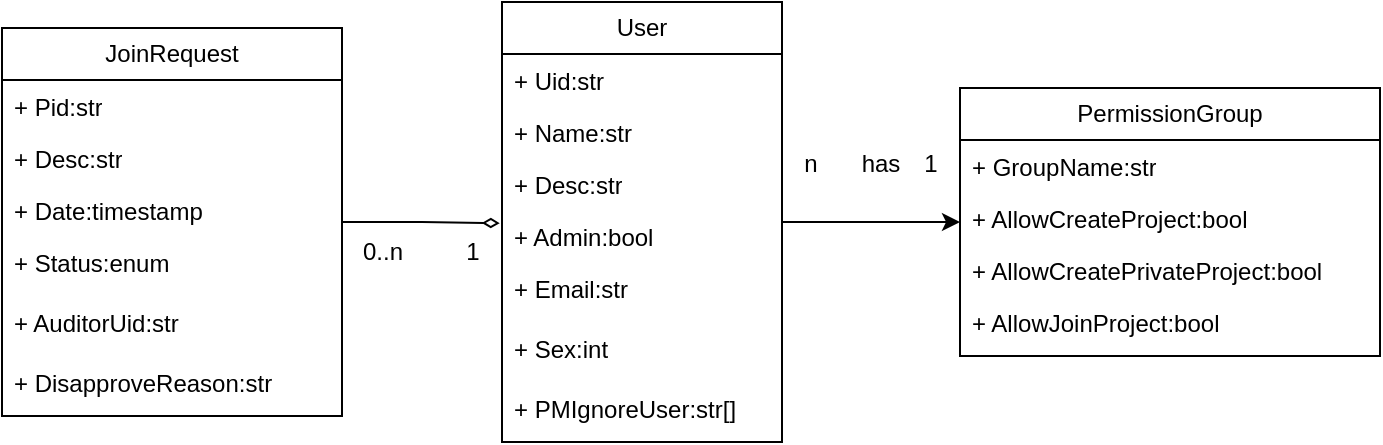 <mxfile version="24.3.1" type="github">
  <diagram name="第 1 页" id="1odDleKzKIrbYBjiixFl">
    <mxGraphModel dx="1094" dy="558" grid="1" gridSize="10" guides="1" tooltips="1" connect="1" arrows="1" fold="1" page="1" pageScale="1" pageWidth="827" pageHeight="1169" math="0" shadow="0">
      <root>
        <mxCell id="0" />
        <mxCell id="1" parent="0" />
        <mxCell id="ib88aiVqJiSz8_Cnnz4W-5" value="User" style="swimlane;fontStyle=0;childLayout=stackLayout;horizontal=1;startSize=26;fillColor=none;horizontalStack=0;resizeParent=1;resizeParentMax=0;resizeLast=0;collapsible=1;marginBottom=0;whiteSpace=wrap;html=1;" parent="1" vertex="1">
          <mxGeometry x="250" y="40" width="140" height="220" as="geometry" />
        </mxCell>
        <mxCell id="ib88aiVqJiSz8_Cnnz4W-6" value="+ Uid:str" style="text;strokeColor=none;fillColor=none;align=left;verticalAlign=top;spacingLeft=4;spacingRight=4;overflow=hidden;rotatable=0;points=[[0,0.5],[1,0.5]];portConstraint=eastwest;whiteSpace=wrap;html=1;" parent="ib88aiVqJiSz8_Cnnz4W-5" vertex="1">
          <mxGeometry y="26" width="140" height="26" as="geometry" />
        </mxCell>
        <mxCell id="SkJEVoaE3BAvnmcQElZG-2" value="+ Name:str" style="text;strokeColor=none;fillColor=none;align=left;verticalAlign=top;spacingLeft=4;spacingRight=4;overflow=hidden;rotatable=0;points=[[0,0.5],[1,0.5]];portConstraint=eastwest;whiteSpace=wrap;html=1;" parent="ib88aiVqJiSz8_Cnnz4W-5" vertex="1">
          <mxGeometry y="52" width="140" height="26" as="geometry" />
        </mxCell>
        <mxCell id="ib88aiVqJiSz8_Cnnz4W-7" value="+ Desc:str" style="text;strokeColor=none;fillColor=none;align=left;verticalAlign=top;spacingLeft=4;spacingRight=4;overflow=hidden;rotatable=0;points=[[0,0.5],[1,0.5]];portConstraint=eastwest;whiteSpace=wrap;html=1;" parent="ib88aiVqJiSz8_Cnnz4W-5" vertex="1">
          <mxGeometry y="78" width="140" height="26" as="geometry" />
        </mxCell>
        <mxCell id="ib88aiVqJiSz8_Cnnz4W-8" value="+ Admin:bool" style="text;strokeColor=none;fillColor=none;align=left;verticalAlign=top;spacingLeft=4;spacingRight=4;overflow=hidden;rotatable=0;points=[[0,0.5],[1,0.5]];portConstraint=eastwest;whiteSpace=wrap;html=1;" parent="ib88aiVqJiSz8_Cnnz4W-5" vertex="1">
          <mxGeometry y="104" width="140" height="26" as="geometry" />
        </mxCell>
        <mxCell id="ib88aiVqJiSz8_Cnnz4W-9" value="+ Email:str" style="text;whiteSpace=wrap;html=1;fontFamily=Helvetica;fontSize=12;fontColor=default;spacingLeft=4;" parent="ib88aiVqJiSz8_Cnnz4W-5" vertex="1">
          <mxGeometry y="130" width="140" height="30" as="geometry" />
        </mxCell>
        <mxCell id="ib88aiVqJiSz8_Cnnz4W-10" value="+ Sex:int" style="text;whiteSpace=wrap;html=1;fontFamily=Helvetica;fontSize=12;fontColor=default;spacingLeft=4;" parent="ib88aiVqJiSz8_Cnnz4W-5" vertex="1">
          <mxGeometry y="160" width="140" height="30" as="geometry" />
        </mxCell>
        <mxCell id="ib88aiVqJiSz8_Cnnz4W-11" value="+ PMIgnoreUser:str[]" style="text;whiteSpace=wrap;html=1;fontFamily=Helvetica;fontSize=12;fontColor=default;spacingLeft=4;" parent="ib88aiVqJiSz8_Cnnz4W-5" vertex="1">
          <mxGeometry y="190" width="140" height="30" as="geometry" />
        </mxCell>
        <mxCell id="ib88aiVqJiSz8_Cnnz4W-24" style="edgeStyle=orthogonalEdgeStyle;rounded=0;orthogonalLoop=1;jettySize=auto;html=1;endArrow=diamondThin;endFill=0;entryX=-0.008;entryY=0.253;entryDx=0;entryDy=0;entryPerimeter=0;" parent="1" source="ib88aiVqJiSz8_Cnnz4W-12" target="ib88aiVqJiSz8_Cnnz4W-8" edge="1">
          <mxGeometry relative="1" as="geometry" />
        </mxCell>
        <mxCell id="ib88aiVqJiSz8_Cnnz4W-12" value="JoinRequest" style="swimlane;fontStyle=0;childLayout=stackLayout;horizontal=1;startSize=26;fillColor=none;horizontalStack=0;resizeParent=1;resizeParentMax=0;resizeLast=0;collapsible=1;marginBottom=0;whiteSpace=wrap;html=1;" parent="1" vertex="1">
          <mxGeometry y="53" width="170" height="194" as="geometry" />
        </mxCell>
        <mxCell id="ib88aiVqJiSz8_Cnnz4W-13" value="+ Pid:str" style="text;strokeColor=none;fillColor=none;align=left;verticalAlign=top;spacingLeft=4;spacingRight=4;overflow=hidden;rotatable=0;points=[[0,0.5],[1,0.5]];portConstraint=eastwest;whiteSpace=wrap;html=1;" parent="ib88aiVqJiSz8_Cnnz4W-12" vertex="1">
          <mxGeometry y="26" width="170" height="26" as="geometry" />
        </mxCell>
        <mxCell id="ib88aiVqJiSz8_Cnnz4W-14" value="+ Desc:str" style="text;strokeColor=none;fillColor=none;align=left;verticalAlign=top;spacingLeft=4;spacingRight=4;overflow=hidden;rotatable=0;points=[[0,0.5],[1,0.5]];portConstraint=eastwest;whiteSpace=wrap;html=1;" parent="ib88aiVqJiSz8_Cnnz4W-12" vertex="1">
          <mxGeometry y="52" width="170" height="26" as="geometry" />
        </mxCell>
        <mxCell id="ib88aiVqJiSz8_Cnnz4W-15" value="+ Date:timestamp" style="text;strokeColor=none;fillColor=none;align=left;verticalAlign=top;spacingLeft=4;spacingRight=4;overflow=hidden;rotatable=0;points=[[0,0.5],[1,0.5]];portConstraint=eastwest;whiteSpace=wrap;html=1;" parent="ib88aiVqJiSz8_Cnnz4W-12" vertex="1">
          <mxGeometry y="78" width="170" height="26" as="geometry" />
        </mxCell>
        <mxCell id="ib88aiVqJiSz8_Cnnz4W-16" value="+ Status:enum" style="text;whiteSpace=wrap;html=1;fontFamily=Helvetica;fontSize=12;fontColor=default;spacingLeft=4;" parent="ib88aiVqJiSz8_Cnnz4W-12" vertex="1">
          <mxGeometry y="104" width="170" height="30" as="geometry" />
        </mxCell>
        <mxCell id="ib88aiVqJiSz8_Cnnz4W-18" value="+ AuditorUid:str" style="text;whiteSpace=wrap;html=1;fontFamily=Helvetica;fontSize=12;fontColor=default;spacingLeft=4;" parent="ib88aiVqJiSz8_Cnnz4W-12" vertex="1">
          <mxGeometry y="134" width="170" height="30" as="geometry" />
        </mxCell>
        <mxCell id="ib88aiVqJiSz8_Cnnz4W-17" value="+ DisapproveReason:str" style="text;whiteSpace=wrap;html=1;fontFamily=Helvetica;fontSize=12;fontColor=default;spacingLeft=4;" parent="ib88aiVqJiSz8_Cnnz4W-12" vertex="1">
          <mxGeometry y="164" width="170" height="30" as="geometry" />
        </mxCell>
        <mxCell id="ib88aiVqJiSz8_Cnnz4W-26" style="edgeStyle=orthogonalEdgeStyle;rounded=0;orthogonalLoop=1;jettySize=auto;html=1;endArrow=none;endFill=0;startArrow=classic;startFill=1;" parent="1" source="ib88aiVqJiSz8_Cnnz4W-19" target="ib88aiVqJiSz8_Cnnz4W-5" edge="1">
          <mxGeometry relative="1" as="geometry">
            <Array as="points">
              <mxPoint x="480" y="150" />
              <mxPoint x="480" y="150" />
            </Array>
          </mxGeometry>
        </mxCell>
        <mxCell id="ib88aiVqJiSz8_Cnnz4W-19" value="PermissionGroup" style="swimlane;fontStyle=0;childLayout=stackLayout;horizontal=1;startSize=26;fillColor=none;horizontalStack=0;resizeParent=1;resizeParentMax=0;resizeLast=0;collapsible=1;marginBottom=0;whiteSpace=wrap;html=1;" parent="1" vertex="1">
          <mxGeometry x="479" y="83" width="210" height="134" as="geometry" />
        </mxCell>
        <mxCell id="ib88aiVqJiSz8_Cnnz4W-20" value="+ GroupName:str" style="text;strokeColor=none;fillColor=none;align=left;verticalAlign=top;spacingLeft=4;spacingRight=4;overflow=hidden;rotatable=0;points=[[0,0.5],[1,0.5]];portConstraint=eastwest;whiteSpace=wrap;html=1;" parent="ib88aiVqJiSz8_Cnnz4W-19" vertex="1">
          <mxGeometry y="26" width="210" height="26" as="geometry" />
        </mxCell>
        <mxCell id="ib88aiVqJiSz8_Cnnz4W-21" value="+ AllowCreateProject:bool" style="text;strokeColor=none;fillColor=none;align=left;verticalAlign=top;spacingLeft=4;spacingRight=4;overflow=hidden;rotatable=0;points=[[0,0.5],[1,0.5]];portConstraint=eastwest;whiteSpace=wrap;html=1;" parent="ib88aiVqJiSz8_Cnnz4W-19" vertex="1">
          <mxGeometry y="52" width="210" height="26" as="geometry" />
        </mxCell>
        <mxCell id="ib88aiVqJiSz8_Cnnz4W-22" value="+ AllowCreatePrivateProject:bool" style="text;strokeColor=none;fillColor=none;align=left;verticalAlign=top;spacingLeft=4;spacingRight=4;overflow=hidden;rotatable=0;points=[[0,0.5],[1,0.5]];portConstraint=eastwest;whiteSpace=wrap;html=1;" parent="ib88aiVqJiSz8_Cnnz4W-19" vertex="1">
          <mxGeometry y="78" width="210" height="26" as="geometry" />
        </mxCell>
        <mxCell id="ib88aiVqJiSz8_Cnnz4W-23" value="+ AllowJoinProject:bool" style="text;whiteSpace=wrap;html=1;fontFamily=Helvetica;fontSize=12;fontColor=default;spacingLeft=4;" parent="ib88aiVqJiSz8_Cnnz4W-19" vertex="1">
          <mxGeometry y="104" width="210" height="30" as="geometry" />
        </mxCell>
        <mxCell id="ib88aiVqJiSz8_Cnnz4W-27" value="1" style="text;html=1;align=center;verticalAlign=middle;resizable=0;points=[];autosize=1;strokeColor=none;fillColor=none;" parent="1" vertex="1">
          <mxGeometry x="220" y="150" width="30" height="30" as="geometry" />
        </mxCell>
        <mxCell id="ib88aiVqJiSz8_Cnnz4W-28" value="0..n" style="text;html=1;align=center;verticalAlign=middle;resizable=0;points=[];autosize=1;strokeColor=none;fillColor=none;" parent="1" vertex="1">
          <mxGeometry x="170" y="150" width="40" height="30" as="geometry" />
        </mxCell>
        <mxCell id="ib88aiVqJiSz8_Cnnz4W-29" value="n" style="text;html=1;align=center;verticalAlign=middle;resizable=0;points=[];autosize=1;strokeColor=none;fillColor=none;" parent="1" vertex="1">
          <mxGeometry x="389" y="106" width="30" height="30" as="geometry" />
        </mxCell>
        <mxCell id="ib88aiVqJiSz8_Cnnz4W-30" value="1" style="text;html=1;align=center;verticalAlign=middle;resizable=0;points=[];autosize=1;strokeColor=none;fillColor=none;" parent="1" vertex="1">
          <mxGeometry x="449" y="106" width="30" height="30" as="geometry" />
        </mxCell>
        <mxCell id="SkJEVoaE3BAvnmcQElZG-1" value="has" style="text;html=1;align=center;verticalAlign=middle;resizable=0;points=[];autosize=1;strokeColor=none;fillColor=none;" parent="1" vertex="1">
          <mxGeometry x="419" y="106" width="40" height="30" as="geometry" />
        </mxCell>
      </root>
    </mxGraphModel>
  </diagram>
</mxfile>
